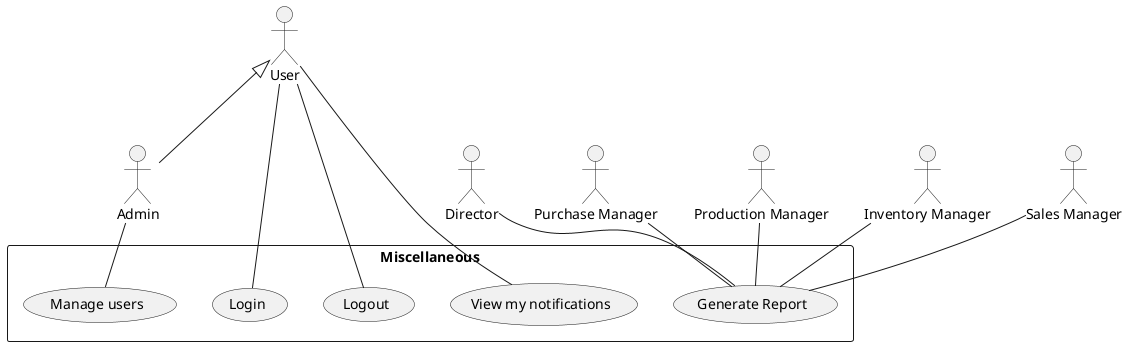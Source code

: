 @startuml misc

:Admin: as ad
:User: as u
u <|-- ad

:Director: as d
:Purchase Manager: as pur_m
:Production Manager: as prod_m
:Inventory Manager: as im
:Sales Manager: as sm

rectangle Miscellaneous {
    u -- (Login)
    u -- (Logout)
    u -- (View my notifications)

    ad -- (Manage users)

    d -- (Generate Report)
    pur_m -- (Generate Report)
    prod_m -- (Generate Report)
    im -- (Generate Report)
    sm -- (Generate Report)
}
@enduml